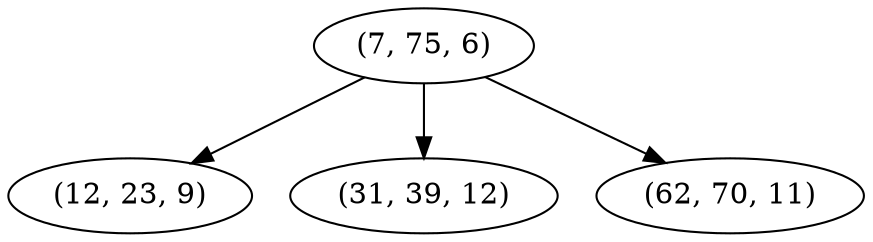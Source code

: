 digraph tree {
    "(7, 75, 6)";
    "(12, 23, 9)";
    "(31, 39, 12)";
    "(62, 70, 11)";
    "(7, 75, 6)" -> "(12, 23, 9)";
    "(7, 75, 6)" -> "(31, 39, 12)";
    "(7, 75, 6)" -> "(62, 70, 11)";
}
